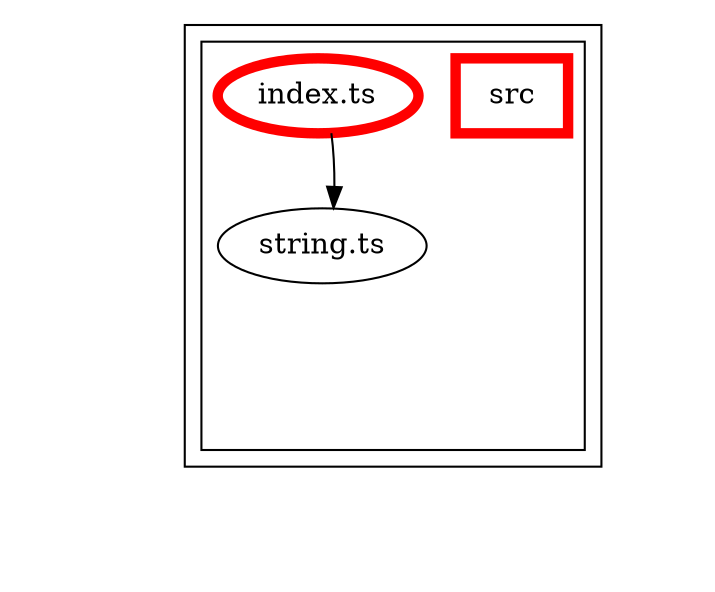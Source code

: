 digraph "dependency-graph-[object Object]" {
  compound = true;
  "dependency-graph-[object Object]" [
    style = "invis";
  ];
  "src/string.ts";
  subgraph "cluster_src" {
    color = "#000000";
    label = "";
    "name_src" [
      penwidth = 5;
      shape = "rectangle";
      color = "#ff0000";
      label = "src";
    ];
    "exit_src" [
      style = "invis";
    ];
    subgraph "cluster_src" {
      color = "#000000";
      label = "";
      "name_src" [
        penwidth = 5;
        shape = "rectangle";
        color = "#ff0000";
        label = "src";
      ];
      "exit_src" [
        style = "invis";
      ];
      "src/index.ts" [
        label = "index.ts";
        color = "#ff0000";
        penwidth = 5;
      ];
      "src/string.ts" [
        label = "string.ts";
      ];
      "src/index.ts" -> "exit_src" [
        style = "invis";
      ];
      "src/string.ts" -> "exit_src" [
        style = "invis";
      ];
    }
    "exit_src" -> "exit_src" [
      style = "invis";
    ];
    "exit_src" -> "exit_src" [
      style = "invis";
    ];
  }
  "exit_src" -> "dependency-graph-[object Object]" [
    style = "invis";
  ];
  "src/index.ts" -> "src/string.ts" [
    style = "invis";
  ];
  "src/index.ts" -> "src/string.ts" [
    style = "solid";
    ltail = "cluster_src/index.ts";
    lhead = "cluster_src/string.ts";
    color = "black";
  ];
}